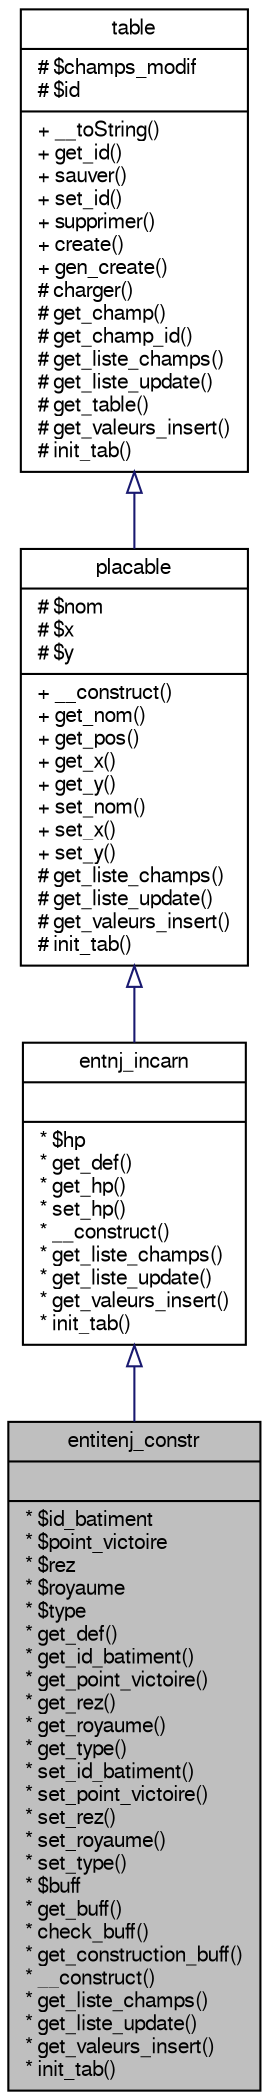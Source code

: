 digraph G
{
  bgcolor="transparent";
  edge [fontname="FreeSans",fontsize="10",labelfontname="FreeSans",labelfontsize="10"];
  node [fontname="FreeSans",fontsize="10",shape=record];
  Node1 [label="{entitenj_constr\n||* $id_batiment\l* $point_victoire\l* $rez\l* $royaume\l* $type\l* get_def()\l* get_id_batiment()\l* get_point_victoire()\l* get_rez()\l* get_royaume()\l* get_type()\l* set_id_batiment()\l* set_point_victoire()\l* set_rez()\l* set_royaume()\l* set_type()\l* $buff\l* get_buff()\l* check_buff()\l* get_construction_buff()\l* __construct()\l* get_liste_champs()\l* get_liste_update()\l* get_valeurs_insert()\l* init_tab()\l}",height=0.2,width=0.4,color="black", fillcolor="grey75", style="filled" fontcolor="black"];
  Node2 -> Node1 [dir=back,color="midnightblue",fontsize="10",style="solid",arrowtail="empty",fontname="FreeSans"];
  Node2 [label="{entnj_incarn\n||* $hp\l* get_def()\l* get_hp()\l* set_hp()\l* __construct()\l* get_liste_champs()\l* get_liste_update()\l* get_valeurs_insert()\l* init_tab()\l}",height=0.2,width=0.4,color="black",URL="$classentnj__incarn.html",tooltip="Classe abstraite entnj_incarn Cette classe de base pour les incarnation des entité..."];
  Node3 -> Node2 [dir=back,color="midnightblue",fontsize="10",style="solid",arrowtail="empty",fontname="FreeSans"];
  Node3 [label="{placable\n|# $nom\l# $x\l# $y\l|+ __construct()\l+ get_nom()\l+ get_pos()\l+ get_x()\l+ get_y()\l+ set_nom()\l+ set_x()\l+ set_y()\l# get_liste_champs()\l# get_liste_update()\l# get_valeurs_insert()\l# init_tab()\l}",height=0.2,width=0.4,color="black",URL="$classplacable.html",tooltip="Classe Abstraite placable Cette classe à pour but de définir ce qu&#39;est un objet..."];
  Node4 -> Node3 [dir=back,color="midnightblue",fontsize="10",style="solid",arrowtail="empty",fontname="FreeSans"];
  Node4 [label="{table\n|# $champs_modif\l# $id\l|+ __toString()\l+ get_id()\l+ sauver()\l+ set_id()\l+ supprimer()\l+ create()\l+ gen_create()\l# charger()\l# get_champ()\l# get_champ_id()\l# get_liste_champs()\l# get_liste_update()\l# get_table()\l# get_valeurs_insert()\l# init_tab()\l}",height=0.2,width=0.4,color="black",URL="$classtable.html",tooltip="Classe de base pour les objets représentant un élément d&#39;une table dans la..."];
}
